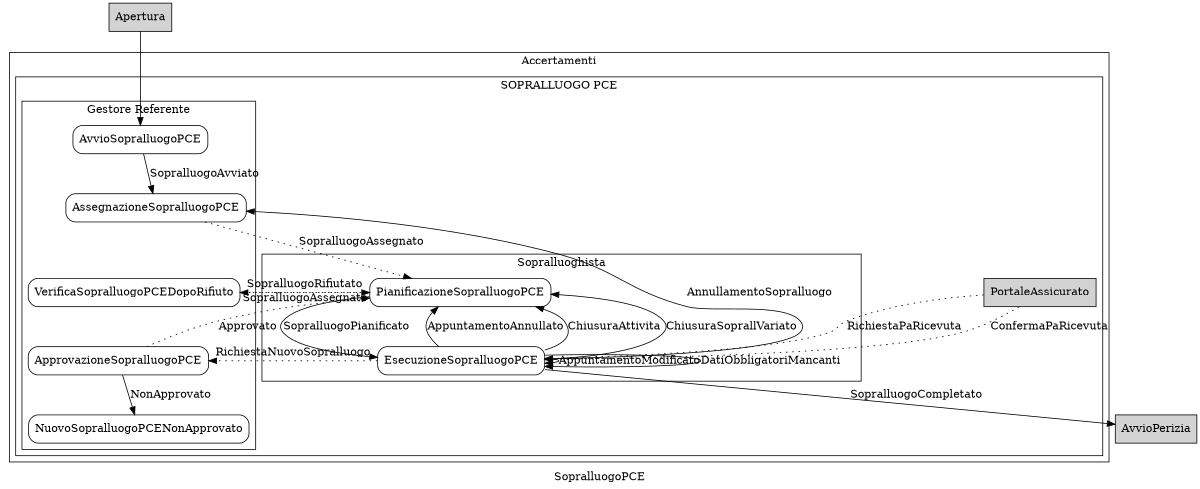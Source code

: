 digraph finite_state_machine {
    rankdir=TB;
    size="8,5"
    label="SopralluogoPCE"
    node [shape = box style = rounded];
    
    subgraph Opening {
            node [style =  filled shape = box]
            label = "Opening";
            color=green
            rank= min
            Apertura    
    }


subgraph cluster_Accertamenti {
label="Accertamenti"

	


    subgraph cluster_sopralluogo {
            node [shape=box,style=rounded ];
            label = "SOPRALLUOGO PCE";


            subgraph cluster_gestoreReferente {
                node [shape=box,style=rounded ];
                rank = max
                label = "Gestore Referente";
                AvvioSopralluogoPCE
                AssegnazioneSopralluogoPCE
                VerificaSopralluogoPCEDopoRifiuto
                ApprovazioneSopralluogoPCE
                NuovoSopralluogoPCENonApprovato
            }

            subgraph cluster_sopralluoghista {
                node [shape=box,style=rounded ];
                rank = max 
                label = "Sopralluoghista";
                PianificazioneSopralluogoPCE
                EsecuzioneSopralluogoPCE   
            }

            node [shape = rect style= filled]	
            PortaleAssicurato
    }



}

    subgraph perizia  { 
        node [shape=box style=rounded  ]
        label = "PERIZIA"
        rank = max
        node [style = filled ]
        AvvioPerizia  
    }
	
       

    
        Apertura -> AvvioSopralluogoPCE  

comment = "ACCERTAMENTI"

   
 
 { node [rank = max ]
    AvvioSopralluogoPCE               -> AssegnazioneSopralluogoPCE        [ label = "SopralluogoAvviato"];
    AssegnazioneSopralluogoPCE        -> PianificazioneSopralluogoPCE      [ label = "SopralluogoAssegnato" style = dotted];
    PianificazioneSopralluogoPCE      -> EsecuzioneSopralluogoPCE          [ label = "SopralluogoPianificato"];
    PianificazioneSopralluogoPCE      -> VerificaSopralluogoPCEDopoRifiuto [ label = "SopralluogoRifiutato" style = dotted];
    VerificaSopralluogoPCEDopoRifiuto -> PianificazioneSopralluogoPCE      [ xlabel = "SopralluogoAssegnato" style = dotted];
    
    AssegnazioneSopralluogoPCE         -> VerificaSopralluogoPCEDopoRifiuto [ dir= none style = invisible];
    VerificaSopralluogoPCEDopoRifiuto  -> ApprovazioneSopralluogoPCE        [ dir= none style = invisible];

    
    EsecuzioneSopralluogoPCE          -> EsecuzioneSopralluogoPCE          [ label = "AppuntamentoModificato"];
    EsecuzioneSopralluogoPCE          -> PianificazioneSopralluogoPCE      [ label = "AppuntamentoAnnullato"];
    EsecuzioneSopralluogoPCE          -> ApprovazioneSopralluogoPCE        [ label = "RichiestaNuovoSopralluogo" style = dotted];
    EsecuzioneSopralluogoPCE	       ->	AvvioPerizia 	    		 [ label = "SopralluogoCompletato"];
    
    ApprovazioneSopralluogoPCE        ->  NuovoSopralluogoPCENonApprovato   [ label = "NonApprovato"];
    ApprovazioneSopralluogoPCE        -> PianificazioneSopralluogoPCE      [ label = "Approvato" style = dotted];

    EsecuzioneSopralluogoPCE          -> PianificazioneSopralluogoPCE      [ label = "ChiusuraAttivita"];
    EsecuzioneSopralluogoPCE	       -> EsecuzioneSopralluogoPCE  	     [ label = "DatiObbligatoriMancanti"];
    EsecuzioneSopralluogoPCE	       -> PianificazioneSopralluogoPCE  	 [ label = "ChiusuraSoprallVariato"];
    EsecuzioneSopralluogoPCE          -> AssegnazioneSopralluogoPCE        [ label = "AnnullamentoSopralluogo" ];

}
	
 

	PortaleAssicurato	   -> EsecuzioneSopralluogoPCE  [ label = "RichiestaPaRicevuta" style = dotted] ;
	PortaleAssicurato	   -> EsecuzioneSopralluogoPCE  [ label = "ConfermaPaRicevuta"  style = dotted] ;
	
	

}
